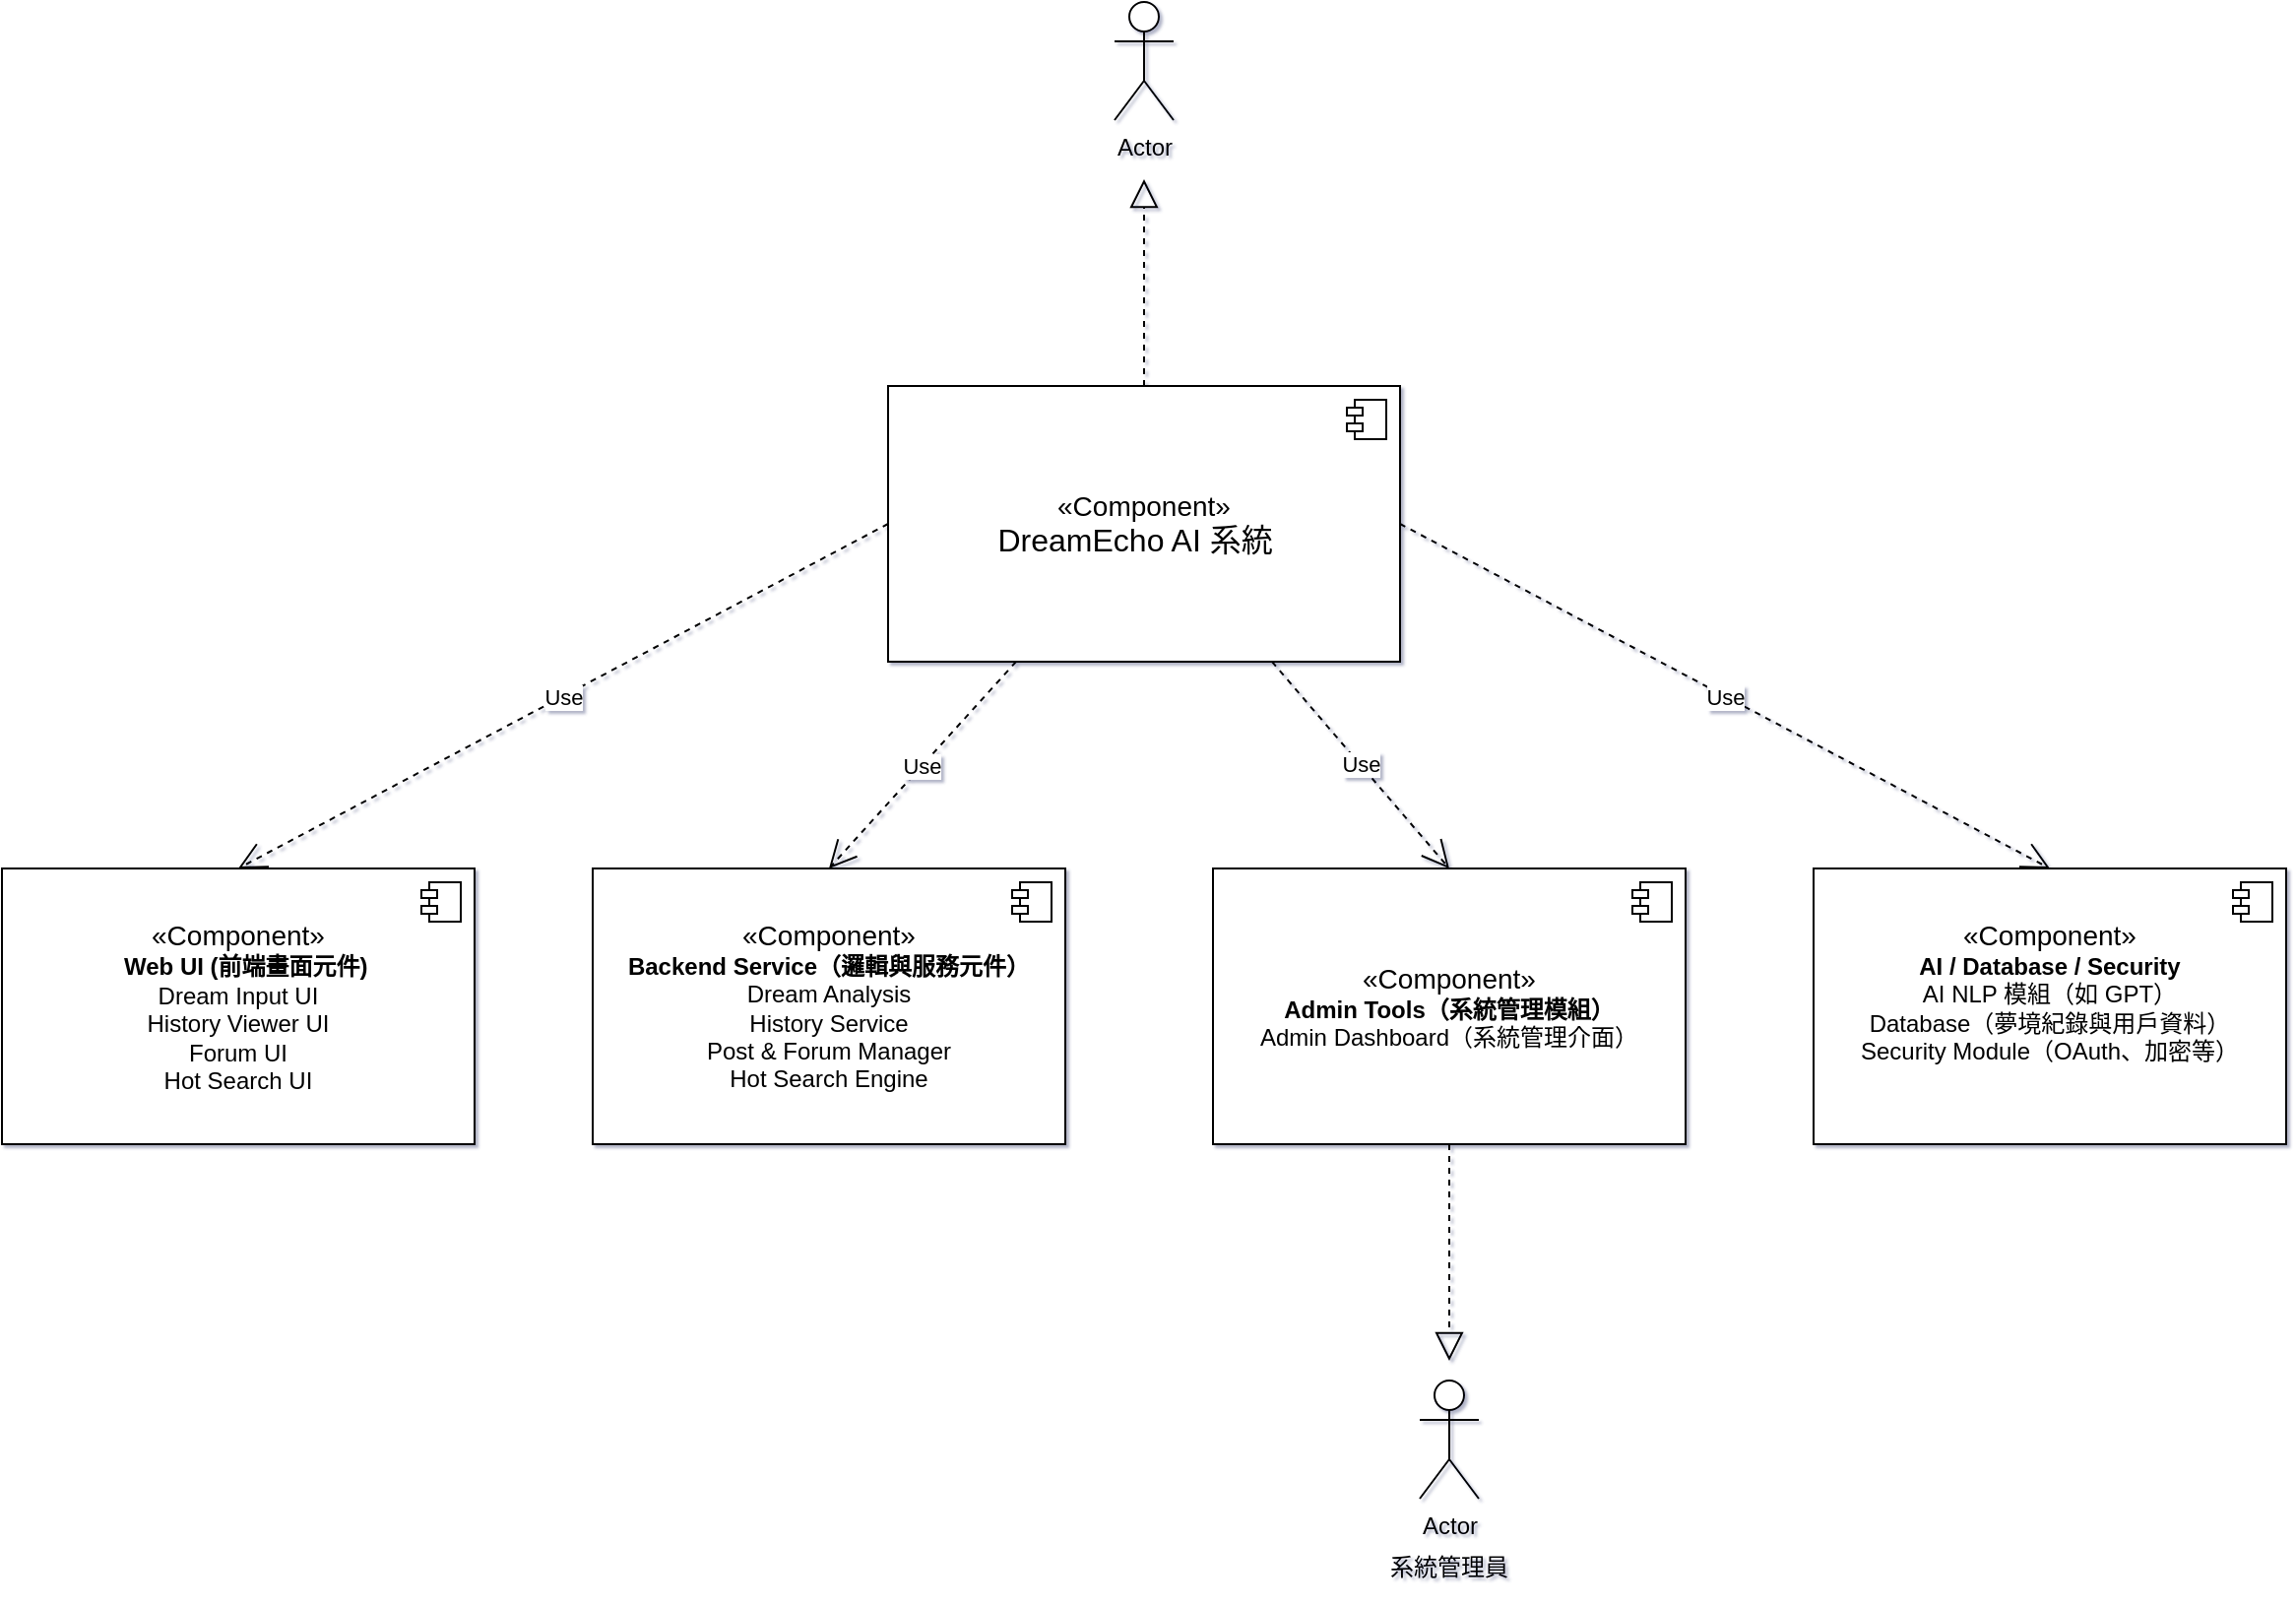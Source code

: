 <mxfile version="27.0.2" pages="2">
  <diagram name="第1頁" id="fqpVkU4v0Fdl_HsKLIoa">
    <mxGraphModel grid="1" page="1" gridSize="10" guides="1" tooltips="1" connect="1" arrows="1" fold="1" pageScale="1" pageWidth="1169" pageHeight="827" background="none" math="0" shadow="1">
      <root>
        <mxCell id="0" />
        <mxCell id="1" parent="0" />
        <mxCell id="S_nrsH5fP5m5aPKsDpfG-5" value="&lt;font face=&quot;Helvetica&quot; style=&quot;font-size: 14px;&quot;&gt;«Component»&lt;/font&gt;&lt;div&gt;&lt;font size=&quot;3&quot; face=&quot;Helvetica&quot;&gt;DreamEcho AI 系統&amp;nbsp;&amp;nbsp;&lt;/font&gt;&lt;/div&gt;" style="html=1;dropTarget=0;whiteSpace=wrap;align=center;" vertex="1" parent="1">
          <mxGeometry x="450" y="205" width="260" height="140" as="geometry" />
        </mxCell>
        <mxCell id="S_nrsH5fP5m5aPKsDpfG-6" value="" style="shape=module;jettyWidth=8;jettyHeight=4;" vertex="1" parent="S_nrsH5fP5m5aPKsDpfG-5">
          <mxGeometry x="1" width="20" height="20" relative="1" as="geometry">
            <mxPoint x="-27" y="7" as="offset" />
          </mxGeometry>
        </mxCell>
        <mxCell id="S_nrsH5fP5m5aPKsDpfG-19" value="&lt;font face=&quot;Helvetica&quot; style=&quot;font-size: 14px;&quot;&gt;«Component»&lt;/font&gt;&lt;div&gt;&lt;span style=&quot;background-color: transparent; color: light-dark(rgb(0, 0, 0), rgb(255, 255, 255));&quot;&gt;&lt;b&gt;Admin Tools（系統管理模組）&lt;/b&gt;&lt;/span&gt;&lt;br&gt;&lt;span style=&quot;background-color: transparent; color: light-dark(rgb(0, 0, 0), rgb(255, 255, 255));&quot;&gt;Admin Dashboard（系統管理介面）&lt;/span&gt;&lt;/div&gt;" style="html=1;dropTarget=0;whiteSpace=wrap;align=center;" vertex="1" parent="1">
          <mxGeometry x="615" y="450" width="240" height="140" as="geometry" />
        </mxCell>
        <mxCell id="S_nrsH5fP5m5aPKsDpfG-20" value="" style="shape=module;jettyWidth=8;jettyHeight=4;" vertex="1" parent="S_nrsH5fP5m5aPKsDpfG-19">
          <mxGeometry x="1" width="20" height="20" relative="1" as="geometry">
            <mxPoint x="-27" y="7" as="offset" />
          </mxGeometry>
        </mxCell>
        <mxCell id="S_nrsH5fP5m5aPKsDpfG-23" value="" style="ellipse;whiteSpace=wrap;html=1;align=center;aspect=fixed;fillColor=none;strokeColor=none;resizable=0;perimeter=centerPerimeter;rotatable=0;allowArrows=0;points=[];outlineConnect=1;" vertex="1" parent="1">
          <mxGeometry x="605" y="270" width="10" height="10" as="geometry" />
        </mxCell>
        <mxCell id="S_nrsH5fP5m5aPKsDpfG-26" value="&lt;font face=&quot;Helvetica&quot; style=&quot;font-size: 14px;&quot;&gt;«Component»&lt;/font&gt;&lt;div&gt;&lt;font size=&quot;3&quot; face=&quot;monospace&quot;&gt;&amp;nbsp;&lt;/font&gt;&lt;span style=&quot;background-color: transparent; color: light-dark(rgb(0, 0, 0), rgb(255, 255, 255));&quot;&gt;&lt;b&gt;Web UI (前端畫面元件)&lt;/b&gt;&lt;/span&gt;&lt;br&gt;&lt;span style=&quot;background-color: transparent; color: light-dark(rgb(0, 0, 0), rgb(255, 255, 255));&quot;&gt;Dream Input UI&lt;/span&gt;&lt;br&gt;&lt;span style=&quot;background-color: transparent; color: light-dark(rgb(0, 0, 0), rgb(255, 255, 255));&quot;&gt;History Viewer UI&lt;/span&gt;&lt;br&gt;&lt;span style=&quot;background-color: transparent; color: light-dark(rgb(0, 0, 0), rgb(255, 255, 255));&quot;&gt;Forum UI&lt;/span&gt;&lt;br&gt;&lt;span style=&quot;background-color: transparent; color: light-dark(rgb(0, 0, 0), rgb(255, 255, 255));&quot;&gt;Hot Search UI&lt;/span&gt;&lt;br&gt;&lt;/div&gt;" style="html=1;dropTarget=0;whiteSpace=wrap;align=center;" vertex="1" parent="1">
          <mxGeometry y="450" width="240" height="140" as="geometry" />
        </mxCell>
        <mxCell id="S_nrsH5fP5m5aPKsDpfG-27" value="" style="shape=module;jettyWidth=8;jettyHeight=4;" vertex="1" parent="S_nrsH5fP5m5aPKsDpfG-26">
          <mxGeometry x="1" width="20" height="20" relative="1" as="geometry">
            <mxPoint x="-27" y="7" as="offset" />
          </mxGeometry>
        </mxCell>
        <mxCell id="S_nrsH5fP5m5aPKsDpfG-28" value="&lt;span style=&quot;font-size: 14px; background-color: transparent; color: light-dark(rgb(0, 0, 0), rgb(255, 255, 255));&quot;&gt;«Component»&lt;/span&gt;&lt;br&gt;&lt;span style=&quot;background-color: transparent; color: light-dark(rgb(0, 0, 0), rgb(255, 255, 255));&quot;&gt;&lt;b&gt;AI / Database / Security&lt;/b&gt;&lt;/span&gt;&lt;br&gt;&lt;span style=&quot;background-color: transparent; color: light-dark(rgb(0, 0, 0), rgb(255, 255, 255));&quot;&gt;AI NLP 模組（如 GPT）&lt;/span&gt;&lt;br&gt;&lt;span style=&quot;background-color: transparent; color: light-dark(rgb(0, 0, 0), rgb(255, 255, 255));&quot;&gt;Database（夢境紀錄與用戶資料）&lt;/span&gt;&lt;br&gt;&lt;span style=&quot;background-color: transparent; color: light-dark(rgb(0, 0, 0), rgb(255, 255, 255));&quot;&gt;Security Module（OAuth、加密等）&lt;/span&gt;&lt;div&gt;&lt;br&gt;&lt;/div&gt;" style="html=1;dropTarget=0;whiteSpace=wrap;align=center;" vertex="1" parent="1">
          <mxGeometry x="920" y="450" width="240" height="140" as="geometry" />
        </mxCell>
        <mxCell id="S_nrsH5fP5m5aPKsDpfG-29" value="" style="shape=module;jettyWidth=8;jettyHeight=4;" vertex="1" parent="S_nrsH5fP5m5aPKsDpfG-28">
          <mxGeometry x="1" width="20" height="20" relative="1" as="geometry">
            <mxPoint x="-27" y="7" as="offset" />
          </mxGeometry>
        </mxCell>
        <mxCell id="S_nrsH5fP5m5aPKsDpfG-32" value="&lt;span style=&quot;font-size: 14px; background-color: transparent; color: light-dark(rgb(0, 0, 0), rgb(255, 255, 255));&quot;&gt;«Component»&lt;/span&gt;&lt;br&gt;&lt;b&gt;Backend Service（邏輯與服務元件）&lt;/b&gt;&lt;div&gt;&lt;span style=&quot;background-color: transparent; color: light-dark(rgb(0, 0, 0), rgb(255, 255, 255));&quot;&gt;Dream Analysis&lt;/span&gt;&lt;br&gt;&lt;span style=&quot;background-color: transparent; color: light-dark(rgb(0, 0, 0), rgb(255, 255, 255));&quot;&gt;History Service&lt;/span&gt;&lt;br&gt;&lt;span style=&quot;background-color: transparent; color: light-dark(rgb(0, 0, 0), rgb(255, 255, 255));&quot;&gt;Post &amp;amp; Forum Manager&lt;/span&gt;&lt;br&gt;&lt;span style=&quot;background-color: transparent; color: light-dark(rgb(0, 0, 0), rgb(255, 255, 255));&quot;&gt;Hot Search Engine&lt;/span&gt;&lt;br&gt;&lt;/div&gt;" style="html=1;dropTarget=0;whiteSpace=wrap;align=center;" vertex="1" parent="1">
          <mxGeometry x="300" y="450" width="240" height="140" as="geometry" />
        </mxCell>
        <mxCell id="S_nrsH5fP5m5aPKsDpfG-33" value="" style="shape=module;jettyWidth=8;jettyHeight=4;" vertex="1" parent="S_nrsH5fP5m5aPKsDpfG-32">
          <mxGeometry x="1" width="20" height="20" relative="1" as="geometry">
            <mxPoint x="-27" y="7" as="offset" />
          </mxGeometry>
        </mxCell>
        <mxCell id="S_nrsH5fP5m5aPKsDpfG-40" value="" style="ellipse;whiteSpace=wrap;html=1;align=center;aspect=fixed;fillColor=none;strokeColor=none;resizable=0;perimeter=centerPerimeter;rotatable=0;allowArrows=0;points=[];outlineConnect=1;" vertex="1" parent="1">
          <mxGeometry x="1035" y="270" width="10" height="10" as="geometry" />
        </mxCell>
        <mxCell id="S_nrsH5fP5m5aPKsDpfG-49" value="" style="ellipse;whiteSpace=wrap;html=1;align=center;aspect=fixed;fillColor=none;strokeColor=none;resizable=0;perimeter=centerPerimeter;rotatable=0;allowArrows=0;points=[];outlineConnect=1;" vertex="1" parent="1">
          <mxGeometry x="110" y="270" width="10" height="10" as="geometry" />
        </mxCell>
        <mxCell id="uTTDsq5DybOpga3WHYvX-1" value="Actor" style="shape=umlActor;verticalLabelPosition=bottom;verticalAlign=top;html=1;outlineConnect=0;" vertex="1" parent="1">
          <mxGeometry x="565" y="10" width="30" height="60" as="geometry" />
        </mxCell>
        <mxCell id="uTTDsq5DybOpga3WHYvX-2" value="Use" style="endArrow=open;endSize=12;dashed=1;html=1;rounded=0;entryX=0.5;entryY=0;entryDx=0;entryDy=0;exitX=0;exitY=0.5;exitDx=0;exitDy=0;" edge="1" parent="1" source="S_nrsH5fP5m5aPKsDpfG-5" target="S_nrsH5fP5m5aPKsDpfG-26">
          <mxGeometry width="160" relative="1" as="geometry">
            <mxPoint x="170" y="190" as="sourcePoint" />
            <mxPoint x="330" y="190" as="targetPoint" />
          </mxGeometry>
        </mxCell>
        <mxCell id="uTTDsq5DybOpga3WHYvX-3" value="Use" style="endArrow=open;endSize=12;dashed=1;html=1;rounded=0;entryX=0.5;entryY=0;entryDx=0;entryDy=0;exitX=0.25;exitY=1;exitDx=0;exitDy=0;" edge="1" parent="1" source="S_nrsH5fP5m5aPKsDpfG-5" target="S_nrsH5fP5m5aPKsDpfG-32">
          <mxGeometry width="160" relative="1" as="geometry">
            <mxPoint x="410" y="95" as="sourcePoint" />
            <mxPoint x="80" y="270" as="targetPoint" />
          </mxGeometry>
        </mxCell>
        <mxCell id="uTTDsq5DybOpga3WHYvX-4" value="Use" style="endArrow=open;endSize=12;dashed=1;html=1;rounded=0;entryX=0.5;entryY=0;entryDx=0;entryDy=0;exitX=0.75;exitY=1;exitDx=0;exitDy=0;" edge="1" parent="1" source="S_nrsH5fP5m5aPKsDpfG-5" target="S_nrsH5fP5m5aPKsDpfG-19">
          <mxGeometry width="160" relative="1" as="geometry">
            <mxPoint x="470" y="295" as="sourcePoint" />
            <mxPoint x="140" y="470" as="targetPoint" />
          </mxGeometry>
        </mxCell>
        <mxCell id="uTTDsq5DybOpga3WHYvX-5" value="Use" style="endArrow=open;endSize=12;dashed=1;html=1;rounded=0;entryX=0.5;entryY=0;entryDx=0;entryDy=0;exitX=1;exitY=0.5;exitDx=0;exitDy=0;" edge="1" parent="1" source="S_nrsH5fP5m5aPKsDpfG-5" target="S_nrsH5fP5m5aPKsDpfG-28">
          <mxGeometry width="160" relative="1" as="geometry">
            <mxPoint x="480" y="305" as="sourcePoint" />
            <mxPoint x="150" y="480" as="targetPoint" />
          </mxGeometry>
        </mxCell>
        <mxCell id="uTTDsq5DybOpga3WHYvX-8" value="" style="endArrow=block;dashed=1;endFill=0;endSize=12;html=1;rounded=0;exitX=0.5;exitY=0;exitDx=0;exitDy=0;" edge="1" parent="1" source="S_nrsH5fP5m5aPKsDpfG-5">
          <mxGeometry width="160" relative="1" as="geometry">
            <mxPoint x="310" y="90" as="sourcePoint" />
            <mxPoint x="580" y="100" as="targetPoint" />
          </mxGeometry>
        </mxCell>
        <mxCell id="67ldTtuECXBqFzS9zCxm-1" value="Actor" style="shape=umlActor;verticalLabelPosition=bottom;verticalAlign=top;html=1;outlineConnect=0;" vertex="1" parent="1">
          <mxGeometry x="720" y="710" width="30" height="60" as="geometry" />
        </mxCell>
        <mxCell id="EdAlpbBaV5JCNm2FwDSd-1" value="" style="endArrow=block;dashed=1;endFill=0;endSize=12;html=1;rounded=0;exitX=0.5;exitY=1;exitDx=0;exitDy=0;" edge="1" parent="1" source="S_nrsH5fP5m5aPKsDpfG-19">
          <mxGeometry width="160" relative="1" as="geometry">
            <mxPoint x="605" y="775" as="sourcePoint" />
            <mxPoint x="735" y="700" as="targetPoint" />
          </mxGeometry>
        </mxCell>
        <mxCell id="EdAlpbBaV5JCNm2FwDSd-2" value="系統管理員" style="text;html=1;align=center;verticalAlign=middle;whiteSpace=wrap;rounded=0;" vertex="1" parent="1">
          <mxGeometry x="690" y="790" width="90" height="30" as="geometry" />
        </mxCell>
      </root>
    </mxGraphModel>
  </diagram>
  <diagram id="O_I3GP6rzyIEz8VYUs-8" name="第2頁">
    <mxGraphModel grid="1" page="1" gridSize="10" guides="1" tooltips="1" connect="1" arrows="1" fold="1" pageScale="1" pageWidth="1169" pageHeight="827" math="0" shadow="0">
      <root>
        <mxCell id="0" />
        <mxCell id="1" parent="0" />
        <mxCell id="ZqRcHZAH1r8QIfhtKHCK-1" value="«&lt;b&gt;Component&lt;/b&gt;»&lt;div&gt;&lt;span style=&quot;text-wrap-mode: nowrap;&quot;&gt;&lt;font style=&quot;font-size: 12px;&quot;&gt;DreamEcho AI 系統&lt;/font&gt;&lt;/span&gt;&lt;/div&gt;" style="html=1;dropTarget=0;whiteSpace=wrap;" vertex="1" parent="1">
          <mxGeometry x="540" y="250" width="180" height="90" as="geometry" />
        </mxCell>
        <mxCell id="ZqRcHZAH1r8QIfhtKHCK-2" value="" style="shape=module;jettyWidth=8;jettyHeight=4;" vertex="1" parent="ZqRcHZAH1r8QIfhtKHCK-1">
          <mxGeometry x="1" width="20" height="20" relative="1" as="geometry">
            <mxPoint x="-27" y="7" as="offset" />
          </mxGeometry>
        </mxCell>
        <mxCell id="ZqRcHZAH1r8QIfhtKHCK-5" value="«&lt;b&gt;Component&lt;/b&gt;»&lt;div&gt;Web UI&lt;/div&gt;" style="html=1;dropTarget=0;whiteSpace=wrap;" vertex="1" parent="1">
          <mxGeometry x="540" y="130" width="180" height="90" as="geometry" />
        </mxCell>
        <mxCell id="ZqRcHZAH1r8QIfhtKHCK-6" value="" style="shape=module;jettyWidth=8;jettyHeight=4;" vertex="1" parent="ZqRcHZAH1r8QIfhtKHCK-5">
          <mxGeometry x="1" width="20" height="20" relative="1" as="geometry">
            <mxPoint x="-27" y="7" as="offset" />
          </mxGeometry>
        </mxCell>
        <mxCell id="ZqRcHZAH1r8QIfhtKHCK-7" value="«&lt;b&gt;Component&lt;/b&gt;»&lt;div&gt;&lt;span style=&quot;text-wrap-mode: nowrap;&quot;&gt;&lt;font style=&quot;font-size: 12px;&quot;&gt;Admin interface&lt;/font&gt;&lt;/span&gt;&lt;/div&gt;" style="html=1;dropTarget=0;whiteSpace=wrap;" vertex="1" parent="1">
          <mxGeometry x="540" y="380" width="180" height="90" as="geometry" />
        </mxCell>
        <mxCell id="ZqRcHZAH1r8QIfhtKHCK-8" value="" style="shape=module;jettyWidth=8;jettyHeight=4;" vertex="1" parent="ZqRcHZAH1r8QIfhtKHCK-7">
          <mxGeometry x="1" width="20" height="20" relative="1" as="geometry">
            <mxPoint x="-27" y="7" as="offset" />
          </mxGeometry>
        </mxCell>
        <mxCell id="ZqRcHZAH1r8QIfhtKHCK-9" value="«&lt;b&gt;Component&lt;/b&gt;»&lt;div&gt;&lt;span style=&quot;text-wrap-mode: nowrap;&quot;&gt;&lt;font style=&quot;font-size: 12px;&quot;&gt;Dream Analysis&lt;/font&gt;&lt;/span&gt;&lt;/div&gt;" style="html=1;dropTarget=0;whiteSpace=wrap;" vertex="1" parent="1">
          <mxGeometry x="540" y="490" width="180" height="90" as="geometry" />
        </mxCell>
        <mxCell id="ZqRcHZAH1r8QIfhtKHCK-10" value="" style="shape=module;jettyWidth=8;jettyHeight=4;" vertex="1" parent="ZqRcHZAH1r8QIfhtKHCK-9">
          <mxGeometry x="1" width="20" height="20" relative="1" as="geometry">
            <mxPoint x="-27" y="7" as="offset" />
          </mxGeometry>
        </mxCell>
      </root>
    </mxGraphModel>
  </diagram>
</mxfile>
